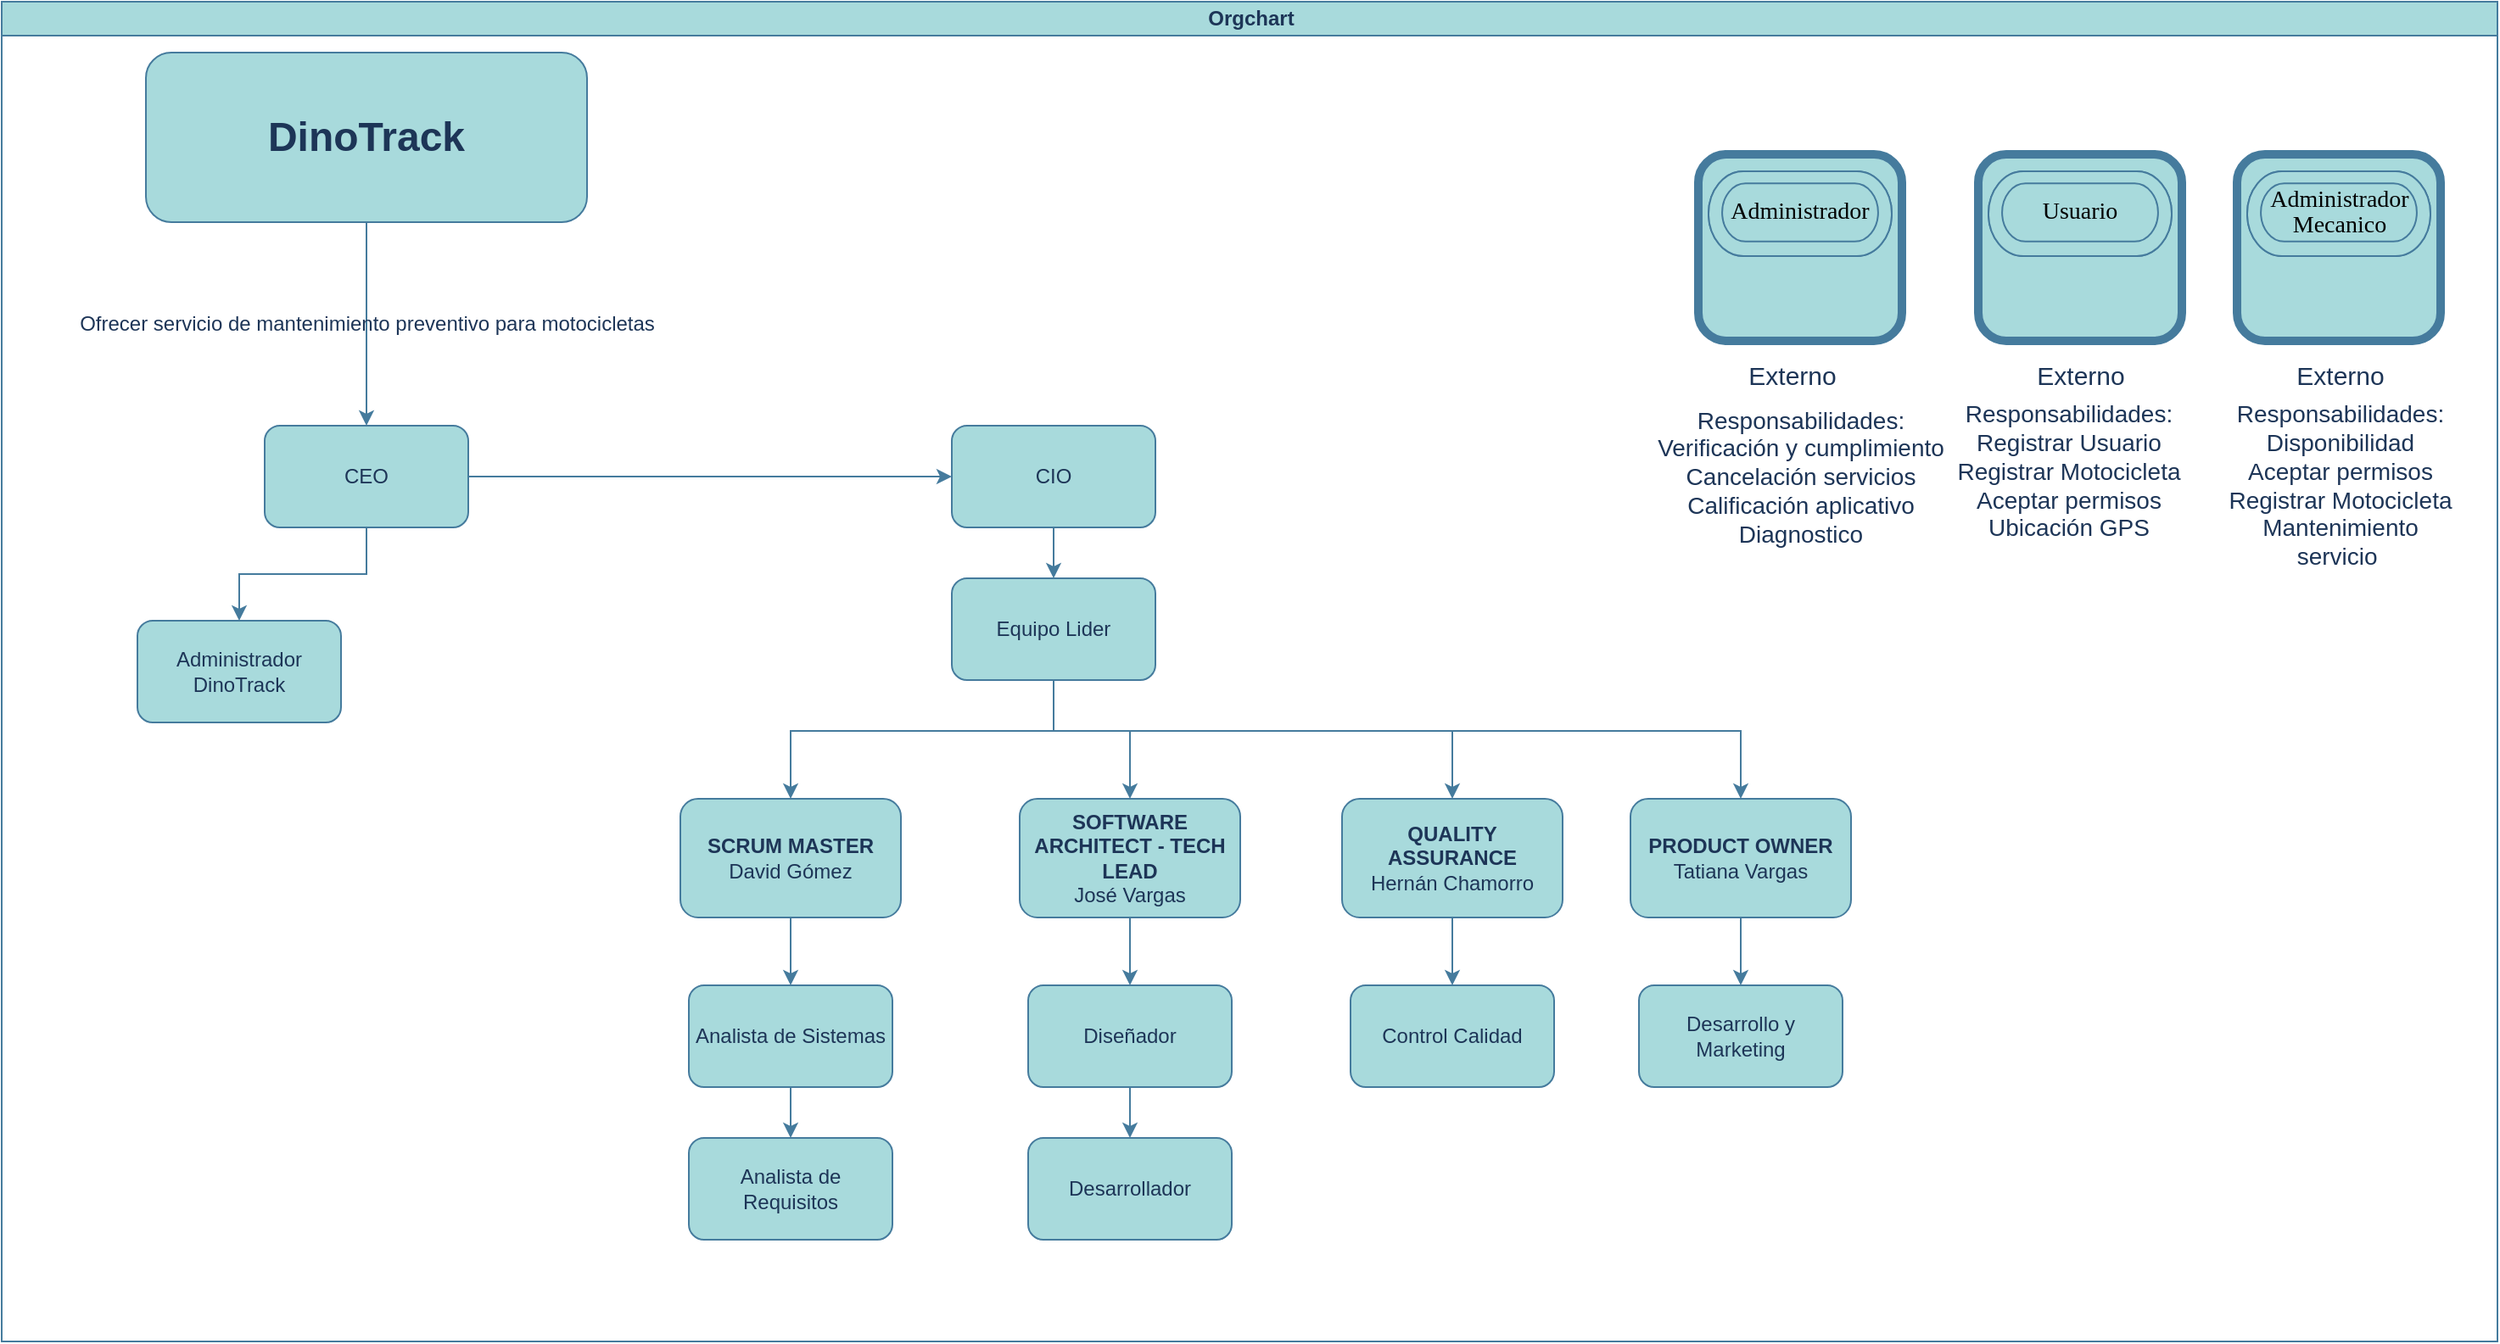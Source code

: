 <mxfile version="21.7.4" type="github">
  <diagram id="prtHgNgQTEPvFCAcTncT" name="Page-1">
    <mxGraphModel dx="2327" dy="1989" grid="1" gridSize="10" guides="1" tooltips="1" connect="1" arrows="1" fold="1" page="1" pageScale="1" pageWidth="827" pageHeight="1169" math="0" shadow="0">
      <root>
        <mxCell id="0" />
        <mxCell id="1" parent="0" />
        <mxCell id="dNxyNK7c78bLwvsdeMH5-11" value="Orgchart" style="swimlane;html=1;startSize=20;horizontal=1;containerType=tree;glass=0;labelBackgroundColor=none;fillColor=#A8DADC;strokeColor=#457B9D;fontColor=#1D3557;" parent="1" vertex="1">
          <mxGeometry x="-250" y="-100" width="1471" height="790" as="geometry">
            <mxRectangle x="40" y="80" width="90" height="30" as="alternateBounds" />
          </mxGeometry>
        </mxCell>
        <mxCell id="5Mxj_njVzcQhETchJR6K-55" style="edgeStyle=orthogonalEdgeStyle;rounded=0;orthogonalLoop=1;jettySize=auto;html=1;entryX=0.5;entryY=0;entryDx=0;entryDy=0;labelBackgroundColor=none;strokeColor=#457B9D;fontColor=default;" parent="dNxyNK7c78bLwvsdeMH5-11" source="5Mxj_njVzcQhETchJR6K-3" target="5Mxj_njVzcQhETchJR6K-25" edge="1">
          <mxGeometry relative="1" as="geometry" />
        </mxCell>
        <mxCell id="5Mxj_njVzcQhETchJR6K-3" value="&lt;b&gt;SCRUM MASTER&lt;/b&gt;&lt;br&gt;David Gómez" style="rounded=1;whiteSpace=wrap;html=1;labelBackgroundColor=none;fillColor=#A8DADC;strokeColor=#457B9D;fontColor=#1D3557;" parent="dNxyNK7c78bLwvsdeMH5-11" vertex="1">
          <mxGeometry x="400" y="470" width="130" height="70" as="geometry" />
        </mxCell>
        <mxCell id="5Mxj_njVzcQhETchJR6K-72" style="edgeStyle=orthogonalEdgeStyle;rounded=0;orthogonalLoop=1;jettySize=auto;html=1;entryX=0.5;entryY=0;entryDx=0;entryDy=0;labelBackgroundColor=none;strokeColor=#457B9D;fontColor=default;" parent="dNxyNK7c78bLwvsdeMH5-11" source="5Mxj_njVzcQhETchJR6K-4" target="5Mxj_njVzcQhETchJR6K-18" edge="1">
          <mxGeometry relative="1" as="geometry" />
        </mxCell>
        <mxCell id="5Mxj_njVzcQhETchJR6K-4" value="&lt;b&gt;SOFTWARE ARCHITECT - TECH LEAD&lt;/b&gt;&lt;br&gt;José Vargas" style="rounded=1;whiteSpace=wrap;html=1;labelBackgroundColor=none;fillColor=#A8DADC;strokeColor=#457B9D;fontColor=#1D3557;" parent="dNxyNK7c78bLwvsdeMH5-11" vertex="1">
          <mxGeometry x="600" y="470" width="130" height="70" as="geometry" />
        </mxCell>
        <mxCell id="5Mxj_njVzcQhETchJR6K-154" style="edgeStyle=orthogonalEdgeStyle;rounded=0;orthogonalLoop=1;jettySize=auto;html=1;entryX=0.5;entryY=0;entryDx=0;entryDy=0;labelBackgroundColor=none;strokeColor=#457B9D;fontColor=default;" parent="dNxyNK7c78bLwvsdeMH5-11" source="5Mxj_njVzcQhETchJR6K-5" target="5Mxj_njVzcQhETchJR6K-103" edge="1">
          <mxGeometry relative="1" as="geometry" />
        </mxCell>
        <mxCell id="5Mxj_njVzcQhETchJR6K-5" value="&lt;b&gt;QUALITY ASSURANCE&lt;br&gt;&lt;/b&gt;Hernán Chamorro" style="rounded=1;whiteSpace=wrap;html=1;labelBackgroundColor=none;fillColor=#A8DADC;strokeColor=#457B9D;fontColor=#1D3557;" parent="dNxyNK7c78bLwvsdeMH5-11" vertex="1">
          <mxGeometry x="790" y="470" width="130" height="70" as="geometry" />
        </mxCell>
        <mxCell id="5Mxj_njVzcQhETchJR6K-54" style="edgeStyle=orthogonalEdgeStyle;rounded=0;orthogonalLoop=1;jettySize=auto;html=1;labelBackgroundColor=none;strokeColor=#457B9D;fontColor=default;" parent="dNxyNK7c78bLwvsdeMH5-11" source="5Mxj_njVzcQhETchJR6K-6" target="5Mxj_njVzcQhETchJR6K-29" edge="1">
          <mxGeometry relative="1" as="geometry" />
        </mxCell>
        <mxCell id="5Mxj_njVzcQhETchJR6K-6" value="&lt;b&gt;PRODUCT OWNER&lt;br&gt;&lt;/b&gt;Tatiana Vargas" style="rounded=1;whiteSpace=wrap;html=1;labelBackgroundColor=none;fillColor=#A8DADC;strokeColor=#457B9D;fontColor=#1D3557;" parent="dNxyNK7c78bLwvsdeMH5-11" vertex="1">
          <mxGeometry x="960" y="470" width="130" height="70" as="geometry" />
        </mxCell>
        <mxCell id="5Mxj_njVzcQhETchJR6K-81" style="edgeStyle=orthogonalEdgeStyle;rounded=0;orthogonalLoop=1;jettySize=auto;html=1;entryX=0.5;entryY=0;entryDx=0;entryDy=0;labelBackgroundColor=none;strokeColor=#457B9D;fontColor=default;" parent="dNxyNK7c78bLwvsdeMH5-11" source="5Mxj_njVzcQhETchJR6K-18" target="5Mxj_njVzcQhETchJR6K-78" edge="1">
          <mxGeometry relative="1" as="geometry" />
        </mxCell>
        <mxCell id="5Mxj_njVzcQhETchJR6K-18" value="Diseñador" style="rounded=1;whiteSpace=wrap;html=1;labelBackgroundColor=none;fillColor=#A8DADC;strokeColor=#457B9D;fontColor=#1D3557;" parent="dNxyNK7c78bLwvsdeMH5-11" vertex="1">
          <mxGeometry x="605" y="580" width="120" height="60" as="geometry" />
        </mxCell>
        <mxCell id="5Mxj_njVzcQhETchJR6K-59" style="edgeStyle=orthogonalEdgeStyle;rounded=0;orthogonalLoop=1;jettySize=auto;html=1;entryX=0.5;entryY=0;entryDx=0;entryDy=0;labelBackgroundColor=none;strokeColor=#457B9D;fontColor=default;" parent="dNxyNK7c78bLwvsdeMH5-11" source="5Mxj_njVzcQhETchJR6K-25" target="5Mxj_njVzcQhETchJR6K-58" edge="1">
          <mxGeometry relative="1" as="geometry" />
        </mxCell>
        <mxCell id="5Mxj_njVzcQhETchJR6K-25" value="Analista de Sistemas" style="rounded=1;whiteSpace=wrap;html=1;labelBackgroundColor=none;fillColor=#A8DADC;strokeColor=#457B9D;fontColor=#1D3557;" parent="dNxyNK7c78bLwvsdeMH5-11" vertex="1">
          <mxGeometry x="405" y="580" width="120" height="60" as="geometry" />
        </mxCell>
        <mxCell id="5Mxj_njVzcQhETchJR6K-29" value="Desarrollo y Marketing" style="rounded=1;whiteSpace=wrap;html=1;labelBackgroundColor=none;fillColor=#A8DADC;strokeColor=#457B9D;fontColor=#1D3557;" parent="dNxyNK7c78bLwvsdeMH5-11" vertex="1">
          <mxGeometry x="965" y="580" width="120" height="60" as="geometry" />
        </mxCell>
        <mxCell id="5Mxj_njVzcQhETchJR6K-58" value="Analista de Requisitos" style="rounded=1;whiteSpace=wrap;html=1;labelBackgroundColor=none;fillColor=#A8DADC;strokeColor=#457B9D;fontColor=#1D3557;" parent="dNxyNK7c78bLwvsdeMH5-11" vertex="1">
          <mxGeometry x="405" y="670" width="120" height="60" as="geometry" />
        </mxCell>
        <mxCell id="5Mxj_njVzcQhETchJR6K-78" value="Desarrollador" style="rounded=1;whiteSpace=wrap;html=1;labelBackgroundColor=none;fillColor=#A8DADC;strokeColor=#457B9D;fontColor=#1D3557;" parent="dNxyNK7c78bLwvsdeMH5-11" vertex="1">
          <mxGeometry x="605" y="670" width="120" height="60" as="geometry" />
        </mxCell>
        <mxCell id="5Mxj_njVzcQhETchJR6K-103" value="Control Calidad" style="rounded=1;whiteSpace=wrap;html=1;fillColor=#A8DADC;strokeColor=#457B9D;fontColor=#1D3557;labelBackgroundColor=none;" parent="dNxyNK7c78bLwvsdeMH5-11" vertex="1">
          <mxGeometry x="795" y="580" width="120" height="60" as="geometry" />
        </mxCell>
        <mxCell id="5Mxj_njVzcQhETchJR6K-162" style="edgeStyle=orthogonalEdgeStyle;rounded=0;orthogonalLoop=1;jettySize=auto;html=1;entryX=0.5;entryY=0;entryDx=0;entryDy=0;labelBackgroundColor=none;strokeColor=#457B9D;fontColor=default;" parent="dNxyNK7c78bLwvsdeMH5-11" source="5Mxj_njVzcQhETchJR6K-112" target="5Mxj_njVzcQhETchJR6K-151" edge="1">
          <mxGeometry relative="1" as="geometry" />
        </mxCell>
        <mxCell id="5Mxj_njVzcQhETchJR6K-163" style="edgeStyle=orthogonalEdgeStyle;rounded=0;orthogonalLoop=1;jettySize=auto;html=1;entryX=0;entryY=0.5;entryDx=0;entryDy=0;labelBackgroundColor=none;strokeColor=#457B9D;fontColor=default;" parent="dNxyNK7c78bLwvsdeMH5-11" source="5Mxj_njVzcQhETchJR6K-112" target="5Mxj_njVzcQhETchJR6K-152" edge="1">
          <mxGeometry relative="1" as="geometry" />
        </mxCell>
        <mxCell id="5Mxj_njVzcQhETchJR6K-112" value="CEO" style="rounded=1;whiteSpace=wrap;html=1;fillColor=#A8DADC;strokeColor=#457B9D;fontColor=#1D3557;labelBackgroundColor=none;" parent="dNxyNK7c78bLwvsdeMH5-11" vertex="1">
          <mxGeometry x="155" y="250" width="120" height="60" as="geometry" />
        </mxCell>
        <mxCell id="5Mxj_njVzcQhETchJR6K-151" value="Administrador DinoTrack" style="rounded=1;whiteSpace=wrap;html=1;fillColor=#A8DADC;strokeColor=#457B9D;fontColor=#1D3557;labelBackgroundColor=none;" parent="dNxyNK7c78bLwvsdeMH5-11" vertex="1">
          <mxGeometry x="80" y="365" width="120" height="60" as="geometry" />
        </mxCell>
        <mxCell id="5Mxj_njVzcQhETchJR6K-164" style="edgeStyle=orthogonalEdgeStyle;rounded=0;orthogonalLoop=1;jettySize=auto;html=1;exitX=0.5;exitY=1;exitDx=0;exitDy=0;entryX=0.5;entryY=0;entryDx=0;entryDy=0;labelBackgroundColor=none;strokeColor=#457B9D;fontColor=default;" parent="dNxyNK7c78bLwvsdeMH5-11" source="5Mxj_njVzcQhETchJR6K-152" target="5Mxj_njVzcQhETchJR6K-153" edge="1">
          <mxGeometry relative="1" as="geometry" />
        </mxCell>
        <mxCell id="5Mxj_njVzcQhETchJR6K-152" value="CIO" style="rounded=1;whiteSpace=wrap;html=1;fillColor=#A8DADC;strokeColor=#457B9D;fontColor=#1D3557;labelBackgroundColor=none;" parent="dNxyNK7c78bLwvsdeMH5-11" vertex="1">
          <mxGeometry x="560" y="250" width="120" height="60" as="geometry" />
        </mxCell>
        <mxCell id="5Mxj_njVzcQhETchJR6K-165" style="edgeStyle=orthogonalEdgeStyle;rounded=0;orthogonalLoop=1;jettySize=auto;html=1;entryX=0.5;entryY=0;entryDx=0;entryDy=0;labelBackgroundColor=none;strokeColor=#457B9D;fontColor=default;" parent="dNxyNK7c78bLwvsdeMH5-11" source="5Mxj_njVzcQhETchJR6K-153" target="5Mxj_njVzcQhETchJR6K-3" edge="1">
          <mxGeometry relative="1" as="geometry">
            <Array as="points">
              <mxPoint x="620" y="430" />
              <mxPoint x="465" y="430" />
            </Array>
          </mxGeometry>
        </mxCell>
        <mxCell id="5Mxj_njVzcQhETchJR6K-166" style="edgeStyle=orthogonalEdgeStyle;rounded=0;orthogonalLoop=1;jettySize=auto;html=1;entryX=0.5;entryY=0;entryDx=0;entryDy=0;labelBackgroundColor=none;strokeColor=#457B9D;fontColor=default;" parent="dNxyNK7c78bLwvsdeMH5-11" source="5Mxj_njVzcQhETchJR6K-153" target="5Mxj_njVzcQhETchJR6K-4" edge="1">
          <mxGeometry relative="1" as="geometry">
            <Array as="points">
              <mxPoint x="620" y="430" />
              <mxPoint x="665" y="430" />
            </Array>
          </mxGeometry>
        </mxCell>
        <mxCell id="5Mxj_njVzcQhETchJR6K-167" style="edgeStyle=orthogonalEdgeStyle;rounded=0;orthogonalLoop=1;jettySize=auto;html=1;entryX=0.5;entryY=0;entryDx=0;entryDy=0;labelBackgroundColor=none;strokeColor=#457B9D;fontColor=default;" parent="dNxyNK7c78bLwvsdeMH5-11" source="5Mxj_njVzcQhETchJR6K-153" target="5Mxj_njVzcQhETchJR6K-5" edge="1">
          <mxGeometry relative="1" as="geometry">
            <Array as="points">
              <mxPoint x="620" y="430" />
              <mxPoint x="855" y="430" />
            </Array>
          </mxGeometry>
        </mxCell>
        <mxCell id="5Mxj_njVzcQhETchJR6K-168" style="edgeStyle=orthogonalEdgeStyle;rounded=0;orthogonalLoop=1;jettySize=auto;html=1;entryX=0.5;entryY=0;entryDx=0;entryDy=0;labelBackgroundColor=none;strokeColor=#457B9D;fontColor=default;" parent="dNxyNK7c78bLwvsdeMH5-11" source="5Mxj_njVzcQhETchJR6K-153" target="5Mxj_njVzcQhETchJR6K-6" edge="1">
          <mxGeometry relative="1" as="geometry">
            <Array as="points">
              <mxPoint x="620" y="430" />
              <mxPoint x="1025" y="430" />
            </Array>
          </mxGeometry>
        </mxCell>
        <mxCell id="5Mxj_njVzcQhETchJR6K-153" value="Equipo Lider" style="rounded=1;whiteSpace=wrap;html=1;fillColor=#A8DADC;strokeColor=#457B9D;fontColor=#1D3557;labelBackgroundColor=none;" parent="dNxyNK7c78bLwvsdeMH5-11" vertex="1">
          <mxGeometry x="560" y="340" width="120" height="60" as="geometry" />
        </mxCell>
        <mxCell id="5Mxj_njVzcQhETchJR6K-2" value="&lt;b&gt;&lt;font style=&quot;font-size: 24px;&quot;&gt;DinoTrack&lt;/font&gt;&lt;/b&gt;" style="rounded=1;whiteSpace=wrap;html=1;labelBackgroundColor=none;fillColor=#A8DADC;strokeColor=#457B9D;fontColor=#1D3557;" parent="dNxyNK7c78bLwvsdeMH5-11" vertex="1">
          <mxGeometry x="85" y="30" width="260" height="100" as="geometry" />
        </mxCell>
        <mxCell id="5Mxj_njVzcQhETchJR6K-161" style="edgeStyle=orthogonalEdgeStyle;rounded=0;orthogonalLoop=1;jettySize=auto;html=1;entryX=0.5;entryY=0;entryDx=0;entryDy=0;labelBackgroundColor=none;strokeColor=#457B9D;fontColor=default;" parent="dNxyNK7c78bLwvsdeMH5-11" source="5Mxj_njVzcQhETchJR6K-2" target="5Mxj_njVzcQhETchJR6K-112" edge="1">
          <mxGeometry relative="1" as="geometry" />
        </mxCell>
        <mxCell id="Ss7pe1lNqrG0P1JE2cVX-1" value="&lt;font style=&quot;font-size: 12px;&quot;&gt;Ofrecer servicio de mantenimiento preventivo para motocicletas&lt;/font&gt;" style="edgeLabel;html=1;align=center;verticalAlign=middle;resizable=0;points=[];labelBackgroundColor=none;fontColor=#1D3557;" parent="5Mxj_njVzcQhETchJR6K-161" vertex="1" connectable="0">
          <mxGeometry x="0.012" y="-4" relative="1" as="geometry">
            <mxPoint x="4" y="-1" as="offset" />
          </mxGeometry>
        </mxCell>
        <mxCell id="5Mxj_njVzcQhETchJR6K-23" value="&lt;font style=&quot;font-size: 14px;&quot;&gt;Responsabilidades:&lt;br&gt;Registrar Usuario&lt;br&gt;Registrar Motocicleta&lt;br&gt;Aceptar permisos&lt;br&gt;Ubicación GPS&lt;br&gt;&lt;br&gt;&lt;/font&gt;" style="text;html=1;align=center;verticalAlign=middle;resizable=0;points=[];autosize=1;strokeColor=none;fillColor=none;labelBackgroundColor=none;fontColor=#1D3557;" parent="dNxyNK7c78bLwvsdeMH5-11" vertex="1">
          <mxGeometry x="1137.5" y="230" width="160" height="110" as="geometry" />
        </mxCell>
        <mxCell id="5Mxj_njVzcQhETchJR6K-49" value="&lt;font style=&quot;font-size: 15px;&quot;&gt;Externo&lt;/font&gt;" style="text;html=1;align=center;verticalAlign=middle;resizable=0;points=[];autosize=1;strokeColor=none;fillColor=none;labelBackgroundColor=none;fontColor=#1D3557;" parent="dNxyNK7c78bLwvsdeMH5-11" vertex="1">
          <mxGeometry x="1185" y="205" width="80" height="30" as="geometry" />
        </mxCell>
        <mxCell id="NTlXUqcpG7JpdcwZVs9G-31" value="&lt;font style=&quot;font-size: 14px;&quot;&gt;Responsabilidades:&lt;br&gt;Verificación y cumplimiento&lt;br&gt;Cancelación servicios&lt;br&gt;Calificación aplicativo&lt;br&gt;Diagnostico&lt;br&gt;&lt;/font&gt;" style="text;html=1;align=center;verticalAlign=middle;resizable=0;points=[];autosize=1;strokeColor=none;fillColor=none;labelBackgroundColor=none;fontColor=#1D3557;" vertex="1" parent="dNxyNK7c78bLwvsdeMH5-11">
          <mxGeometry x="965" y="230" width="190" height="100" as="geometry" />
        </mxCell>
        <mxCell id="NTlXUqcpG7JpdcwZVs9G-32" value="&lt;font style=&quot;font-size: 15px;&quot;&gt;Externo&lt;/font&gt;" style="text;html=1;align=center;verticalAlign=middle;resizable=0;points=[];autosize=1;strokeColor=none;fillColor=none;labelBackgroundColor=none;fontColor=#1D3557;" vertex="1" parent="dNxyNK7c78bLwvsdeMH5-11">
          <mxGeometry x="1015" y="205" width="80" height="30" as="geometry" />
        </mxCell>
        <mxCell id="5Mxj_njVzcQhETchJR6K-155" value="&lt;font style=&quot;font-size: 15px;&quot;&gt;Externo&lt;/font&gt;" style="text;html=1;align=center;verticalAlign=middle;resizable=0;points=[];autosize=1;strokeColor=none;fillColor=none;labelBackgroundColor=none;fontColor=#1D3557;" parent="dNxyNK7c78bLwvsdeMH5-11" vertex="1">
          <mxGeometry x="1337.5" y="205" width="80" height="30" as="geometry" />
        </mxCell>
        <mxCell id="5Mxj_njVzcQhETchJR6K-156" value="&lt;font style=&quot;font-size: 14px;&quot;&gt;Responsabilidades:&lt;br&gt;Disponibilidad&lt;br&gt;Aceptar permisos&lt;br style=&quot;border-color: var(--border-color);&quot;&gt;Registrar Motocicleta&lt;br&gt;Mantenimiento&lt;br&gt;servicio&amp;nbsp;&lt;br&gt;&lt;/font&gt;" style="text;html=1;align=center;verticalAlign=middle;resizable=0;points=[];autosize=1;strokeColor=none;fillColor=none;labelBackgroundColor=none;fontColor=#1D3557;" parent="dNxyNK7c78bLwvsdeMH5-11" vertex="1">
          <mxGeometry x="1297.5" y="230" width="160" height="110" as="geometry" />
        </mxCell>
        <mxCell id="NTlXUqcpG7JpdcwZVs9G-42" value="" style="rounded=1;whiteSpace=wrap;html=1;strokeWidth=5;labelBackgroundColor=none;fillColor=#A8DADC;strokeColor=#457B9D;fontColor=#1D3557;" vertex="1" parent="dNxyNK7c78bLwvsdeMH5-11">
          <mxGeometry x="1317.5" y="90" width="120" height="110" as="geometry" />
        </mxCell>
        <mxCell id="NTlXUqcpG7JpdcwZVs9G-43" style="vsdxID=4;fillColor=#A8DADC;shape=stencil(tVJBDsIgEHwNRwxCjPZc6z+Ipe1GhGZBW38vSI2ttV6Mt9md2d0MDBG5a2SrCGfOoz2pDkrfELEnnINpFIIPiIiCiLyyqGq0F1OmupVRGdHZXuOGPs2tsxXbxinObkOHsUd9SHINZiTfsVUmvsklHgOH8+046DdJvrzwyVPZg6NovfRgzYTTEmtFwylaaVlPKNcp1c7aH73Mrf/kZPkl/+IlgNefVqB1isSYf89AaKX8iOIO);strokeColor=#457B9D;spacingTop=-1;spacingBottom=-1;spacingLeft=-1;spacingRight=-1;labelBackgroundColor=none;rounded=0;html=1;whiteSpace=wrap;fontColor=#1D3557;" vertex="1" parent="dNxyNK7c78bLwvsdeMH5-11">
          <mxGeometry x="1323.5" y="100" width="108" height="50" as="geometry" />
        </mxCell>
        <mxCell id="NTlXUqcpG7JpdcwZVs9G-44" value="&lt;font style=&quot;font-size:11px;font-family:Calibri;color:#000000;direction:ltr;letter-spacing:0px;line-height:120%;opacity:1&quot;&gt;&lt;br/&gt;&lt;/font&gt;" style="verticalAlign=middle;align=center;vsdxID=5;fillColor=#A8DADC;shape=stencil(tVJBDsIgEHwNRwxCjPZc6z+Ipe1GhGZBW38vSI2ttV6Mt9md2d0MDBG5a2SrCGfOoz2pDkrfELEnnINpFIIPiIiCiLyyqGq0F1OmupVRGdHZXuOGPs2tsxXbxinObkOHsUd9SHINZiTfsVUmvsklHgOH8+046DdJvrzwyVPZg6NovfRgzYTTEmtFwylaaVlPKNcp1c7aH73Mrf/kZPkl/+IlgNefVqB1isSYf89AaKX8iOIO);strokeColor=#457B9D;spacingTop=-1;spacingBottom=-1;spacingLeft=-1;spacingRight=-1;labelBackgroundColor=none;rounded=0;html=1;whiteSpace=wrap;fontColor=#1D3557;" vertex="1" parent="NTlXUqcpG7JpdcwZVs9G-43">
          <mxGeometry width="108.0" height="50" as="geometry" />
        </mxCell>
        <mxCell id="NTlXUqcpG7JpdcwZVs9G-45" value="&lt;font style=&quot;font-family: calibri; color: rgb(0, 0, 0); direction: ltr; letter-spacing: 0px; line-height: 120%; opacity: 1;&quot;&gt;&lt;font style=&quot;font-size: 14px;&quot;&gt;Administrador Mecanico&lt;/font&gt;&lt;br&gt;&lt;/font&gt;" style="verticalAlign=middle;align=center;vsdxID=6;fillColor=#A8DADC;shape=stencil(tVJBDoMgEHwNRxKEmPRu7T9IRd2Ugllo1d8Xik3Vag9NepvZmd3NMhBRuFZ2inDmPNqL6qHyLRFHwjmYViH4gIgoiShqi6pBezNV4p2Mzoiu9h4nDKkvy2MLZ+NEGXvyU/JqMDPv4atX4jlouJqLkzlP3p1RL5HKARxF66UHaxaaltgoGpbQWstmIbleqe6jvHlCtrX3lwN23u0vJwTwjq8GrVP6c30ddyilryLKBw==);strokeColor=#457B9D;spacingTop=-1;spacingBottom=-1;spacingLeft=-1;spacingRight=-1;labelBackgroundColor=none;rounded=0;html=1;whiteSpace=wrap;fontColor=#1D3557;" vertex="1" parent="NTlXUqcpG7JpdcwZVs9G-43">
          <mxGeometry x="8.043" y="7.143" width="91.915" height="34.286" as="geometry" />
        </mxCell>
        <mxCell id="NTlXUqcpG7JpdcwZVs9G-46" value="" style="rounded=1;whiteSpace=wrap;html=1;strokeWidth=5;labelBackgroundColor=none;fillColor=#A8DADC;strokeColor=#457B9D;fontColor=#1D3557;" vertex="1" parent="dNxyNK7c78bLwvsdeMH5-11">
          <mxGeometry x="1165" y="90" width="120" height="110" as="geometry" />
        </mxCell>
        <mxCell id="NTlXUqcpG7JpdcwZVs9G-47" style="vsdxID=4;fillColor=#A8DADC;shape=stencil(tVJBDsIgEHwNRwxCjPZc6z+Ipe1GhGZBW38vSI2ttV6Mt9md2d0MDBG5a2SrCGfOoz2pDkrfELEnnINpFIIPiIiCiLyyqGq0F1OmupVRGdHZXuOGPs2tsxXbxinObkOHsUd9SHINZiTfsVUmvsklHgOH8+046DdJvrzwyVPZg6NovfRgzYTTEmtFwylaaVlPKNcp1c7aH73Mrf/kZPkl/+IlgNefVqB1isSYf89AaKX8iOIO);strokeColor=#457B9D;spacingTop=-1;spacingBottom=-1;spacingLeft=-1;spacingRight=-1;labelBackgroundColor=none;rounded=0;html=1;whiteSpace=wrap;fontColor=#1D3557;" vertex="1" parent="dNxyNK7c78bLwvsdeMH5-11">
          <mxGeometry x="1171" y="100" width="108" height="50" as="geometry" />
        </mxCell>
        <mxCell id="NTlXUqcpG7JpdcwZVs9G-48" value="&lt;font style=&quot;font-size:11px;font-family:Calibri;color:#000000;direction:ltr;letter-spacing:0px;line-height:120%;opacity:1&quot;&gt;&lt;br/&gt;&lt;/font&gt;" style="verticalAlign=middle;align=center;vsdxID=5;fillColor=#A8DADC;shape=stencil(tVJBDsIgEHwNRwxCjPZc6z+Ipe1GhGZBW38vSI2ttV6Mt9md2d0MDBG5a2SrCGfOoz2pDkrfELEnnINpFIIPiIiCiLyyqGq0F1OmupVRGdHZXuOGPs2tsxXbxinObkOHsUd9SHINZiTfsVUmvsklHgOH8+046DdJvrzwyVPZg6NovfRgzYTTEmtFwylaaVlPKNcp1c7aH73Mrf/kZPkl/+IlgNefVqB1isSYf89AaKX8iOIO);strokeColor=#457B9D;spacingTop=-1;spacingBottom=-1;spacingLeft=-1;spacingRight=-1;labelBackgroundColor=none;rounded=0;html=1;whiteSpace=wrap;fontColor=#1D3557;" vertex="1" parent="NTlXUqcpG7JpdcwZVs9G-47">
          <mxGeometry width="108.0" height="50" as="geometry" />
        </mxCell>
        <mxCell id="NTlXUqcpG7JpdcwZVs9G-49" value="&lt;font style=&quot;font-family: calibri; color: rgb(0, 0, 0); direction: ltr; letter-spacing: 0px; line-height: 120%; opacity: 1;&quot;&gt;&lt;span style=&quot;font-size: 14px;&quot;&gt;Usuario&lt;/span&gt;&lt;br&gt;&lt;/font&gt;" style="verticalAlign=middle;align=center;vsdxID=6;fillColor=#A8DADC;shape=stencil(tVJBDoMgEHwNRxKEmPRu7T9IRd2Ugllo1d8Xik3Vag9NepvZmd3NMhBRuFZ2inDmPNqL6qHyLRFHwjmYViH4gIgoiShqi6pBezNV4p2Mzoiu9h4nDKkvy2MLZ+NEGXvyU/JqMDPv4atX4jlouJqLkzlP3p1RL5HKARxF66UHaxaaltgoGpbQWstmIbleqe6jvHlCtrX3lwN23u0vJwTwjq8GrVP6c30ddyilryLKBw==);strokeColor=#457B9D;spacingTop=-1;spacingBottom=-1;spacingLeft=-1;spacingRight=-1;labelBackgroundColor=none;rounded=0;html=1;whiteSpace=wrap;fontColor=#1D3557;" vertex="1" parent="NTlXUqcpG7JpdcwZVs9G-47">
          <mxGeometry x="8.043" y="7.143" width="91.915" height="34.286" as="geometry" />
        </mxCell>
        <mxCell id="NTlXUqcpG7JpdcwZVs9G-50" value="" style="rounded=1;whiteSpace=wrap;html=1;strokeWidth=5;labelBackgroundColor=none;fillColor=#A8DADC;strokeColor=#457B9D;fontColor=#1D3557;" vertex="1" parent="dNxyNK7c78bLwvsdeMH5-11">
          <mxGeometry x="1000" y="90" width="120" height="110" as="geometry" />
        </mxCell>
        <mxCell id="NTlXUqcpG7JpdcwZVs9G-51" style="vsdxID=4;fillColor=#A8DADC;shape=stencil(tVJBDsIgEHwNRwxCjPZc6z+Ipe1GhGZBW38vSI2ttV6Mt9md2d0MDBG5a2SrCGfOoz2pDkrfELEnnINpFIIPiIiCiLyyqGq0F1OmupVRGdHZXuOGPs2tsxXbxinObkOHsUd9SHINZiTfsVUmvsklHgOH8+046DdJvrzwyVPZg6NovfRgzYTTEmtFwylaaVlPKNcp1c7aH73Mrf/kZPkl/+IlgNefVqB1isSYf89AaKX8iOIO);strokeColor=#457B9D;spacingTop=-1;spacingBottom=-1;spacingLeft=-1;spacingRight=-1;labelBackgroundColor=none;rounded=0;html=1;whiteSpace=wrap;fontColor=#1D3557;" vertex="1" parent="dNxyNK7c78bLwvsdeMH5-11">
          <mxGeometry x="1006" y="100" width="108" height="50" as="geometry" />
        </mxCell>
        <mxCell id="NTlXUqcpG7JpdcwZVs9G-52" value="&lt;font style=&quot;font-size:11px;font-family:Calibri;color:#000000;direction:ltr;letter-spacing:0px;line-height:120%;opacity:1&quot;&gt;&lt;br/&gt;&lt;/font&gt;" style="verticalAlign=middle;align=center;vsdxID=5;fillColor=#A8DADC;shape=stencil(tVJBDsIgEHwNRwxCjPZc6z+Ipe1GhGZBW38vSI2ttV6Mt9md2d0MDBG5a2SrCGfOoz2pDkrfELEnnINpFIIPiIiCiLyyqGq0F1OmupVRGdHZXuOGPs2tsxXbxinObkOHsUd9SHINZiTfsVUmvsklHgOH8+046DdJvrzwyVPZg6NovfRgzYTTEmtFwylaaVlPKNcp1c7aH73Mrf/kZPkl/+IlgNefVqB1isSYf89AaKX8iOIO);strokeColor=#457B9D;spacingTop=-1;spacingBottom=-1;spacingLeft=-1;spacingRight=-1;labelBackgroundColor=none;rounded=0;html=1;whiteSpace=wrap;fontColor=#1D3557;" vertex="1" parent="NTlXUqcpG7JpdcwZVs9G-51">
          <mxGeometry width="108.0" height="50" as="geometry" />
        </mxCell>
        <mxCell id="NTlXUqcpG7JpdcwZVs9G-53" value="&lt;font style=&quot;font-family: calibri; color: rgb(0, 0, 0); direction: ltr; letter-spacing: 0px; line-height: 120%; opacity: 1;&quot;&gt;&lt;font style=&quot;font-size: 14px;&quot;&gt;Administrador&lt;/font&gt;&lt;br&gt;&lt;/font&gt;" style="verticalAlign=middle;align=center;vsdxID=6;fillColor=#A8DADC;shape=stencil(tVJBDoMgEHwNRxKEmPRu7T9IRd2Ugllo1d8Xik3Vag9NepvZmd3NMhBRuFZ2inDmPNqL6qHyLRFHwjmYViH4gIgoiShqi6pBezNV4p2Mzoiu9h4nDKkvy2MLZ+NEGXvyU/JqMDPv4atX4jlouJqLkzlP3p1RL5HKARxF66UHaxaaltgoGpbQWstmIbleqe6jvHlCtrX3lwN23u0vJwTwjq8GrVP6c30ddyilryLKBw==);strokeColor=#457B9D;spacingTop=-1;spacingBottom=-1;spacingLeft=-1;spacingRight=-1;labelBackgroundColor=none;rounded=0;html=1;whiteSpace=wrap;fontColor=#1D3557;" vertex="1" parent="NTlXUqcpG7JpdcwZVs9G-51">
          <mxGeometry x="8.043" y="7.143" width="91.915" height="34.286" as="geometry" />
        </mxCell>
      </root>
    </mxGraphModel>
  </diagram>
</mxfile>
